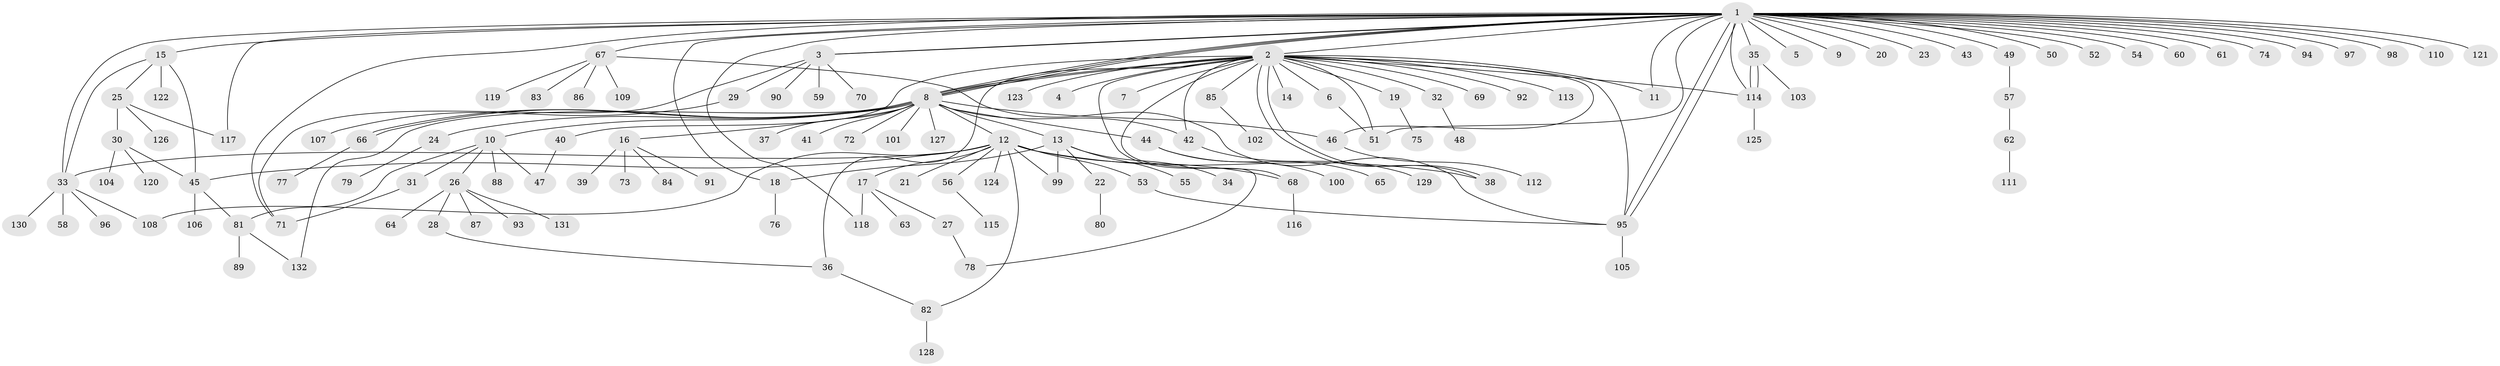 // coarse degree distribution, {10: 0.025, 13: 0.025, 3: 0.1, 5: 0.075, 6: 0.025, 12: 0.025, 8: 0.025, 4: 0.1, 2: 0.3, 1: 0.3}
// Generated by graph-tools (version 1.1) at 2025/50/03/04/25 22:50:20]
// undirected, 132 vertices, 169 edges
graph export_dot {
  node [color=gray90,style=filled];
  1;
  2;
  3;
  4;
  5;
  6;
  7;
  8;
  9;
  10;
  11;
  12;
  13;
  14;
  15;
  16;
  17;
  18;
  19;
  20;
  21;
  22;
  23;
  24;
  25;
  26;
  27;
  28;
  29;
  30;
  31;
  32;
  33;
  34;
  35;
  36;
  37;
  38;
  39;
  40;
  41;
  42;
  43;
  44;
  45;
  46;
  47;
  48;
  49;
  50;
  51;
  52;
  53;
  54;
  55;
  56;
  57;
  58;
  59;
  60;
  61;
  62;
  63;
  64;
  65;
  66;
  67;
  68;
  69;
  70;
  71;
  72;
  73;
  74;
  75;
  76;
  77;
  78;
  79;
  80;
  81;
  82;
  83;
  84;
  85;
  86;
  87;
  88;
  89;
  90;
  91;
  92;
  93;
  94;
  95;
  96;
  97;
  98;
  99;
  100;
  101;
  102;
  103;
  104;
  105;
  106;
  107;
  108;
  109;
  110;
  111;
  112;
  113;
  114;
  115;
  116;
  117;
  118;
  119;
  120;
  121;
  122;
  123;
  124;
  125;
  126;
  127;
  128;
  129;
  130;
  131;
  132;
  1 -- 2;
  1 -- 3;
  1 -- 3;
  1 -- 5;
  1 -- 8;
  1 -- 8;
  1 -- 8;
  1 -- 9;
  1 -- 11;
  1 -- 15;
  1 -- 18;
  1 -- 20;
  1 -- 23;
  1 -- 33;
  1 -- 35;
  1 -- 43;
  1 -- 49;
  1 -- 50;
  1 -- 51;
  1 -- 52;
  1 -- 54;
  1 -- 60;
  1 -- 61;
  1 -- 67;
  1 -- 71;
  1 -- 74;
  1 -- 94;
  1 -- 95;
  1 -- 95;
  1 -- 97;
  1 -- 98;
  1 -- 110;
  1 -- 114;
  1 -- 117;
  1 -- 118;
  1 -- 121;
  2 -- 4;
  2 -- 6;
  2 -- 7;
  2 -- 8;
  2 -- 8;
  2 -- 11;
  2 -- 14;
  2 -- 19;
  2 -- 32;
  2 -- 36;
  2 -- 38;
  2 -- 38;
  2 -- 40;
  2 -- 42;
  2 -- 46;
  2 -- 51;
  2 -- 68;
  2 -- 69;
  2 -- 78;
  2 -- 85;
  2 -- 92;
  2 -- 95;
  2 -- 113;
  2 -- 114;
  2 -- 123;
  3 -- 29;
  3 -- 59;
  3 -- 70;
  3 -- 71;
  3 -- 90;
  6 -- 51;
  8 -- 10;
  8 -- 12;
  8 -- 13;
  8 -- 16;
  8 -- 24;
  8 -- 37;
  8 -- 41;
  8 -- 42;
  8 -- 44;
  8 -- 46;
  8 -- 66;
  8 -- 66;
  8 -- 72;
  8 -- 101;
  8 -- 127;
  8 -- 132;
  10 -- 26;
  10 -- 31;
  10 -- 47;
  10 -- 81;
  10 -- 88;
  12 -- 17;
  12 -- 21;
  12 -- 33;
  12 -- 38;
  12 -- 45;
  12 -- 53;
  12 -- 56;
  12 -- 68;
  12 -- 82;
  12 -- 99;
  12 -- 108;
  12 -- 124;
  13 -- 18;
  13 -- 22;
  13 -- 34;
  13 -- 55;
  13 -- 99;
  15 -- 25;
  15 -- 33;
  15 -- 45;
  15 -- 122;
  16 -- 39;
  16 -- 73;
  16 -- 84;
  16 -- 91;
  17 -- 27;
  17 -- 63;
  17 -- 118;
  18 -- 76;
  19 -- 75;
  22 -- 80;
  24 -- 79;
  25 -- 30;
  25 -- 117;
  25 -- 126;
  26 -- 28;
  26 -- 64;
  26 -- 87;
  26 -- 93;
  26 -- 131;
  27 -- 78;
  28 -- 36;
  29 -- 107;
  30 -- 45;
  30 -- 104;
  30 -- 120;
  31 -- 71;
  32 -- 48;
  33 -- 58;
  33 -- 96;
  33 -- 108;
  33 -- 130;
  35 -- 103;
  35 -- 114;
  35 -- 114;
  36 -- 82;
  40 -- 47;
  42 -- 129;
  44 -- 65;
  44 -- 100;
  45 -- 81;
  45 -- 106;
  46 -- 112;
  49 -- 57;
  53 -- 95;
  56 -- 115;
  57 -- 62;
  62 -- 111;
  66 -- 77;
  67 -- 83;
  67 -- 86;
  67 -- 95;
  67 -- 109;
  67 -- 119;
  68 -- 116;
  81 -- 89;
  81 -- 132;
  82 -- 128;
  85 -- 102;
  95 -- 105;
  114 -- 125;
}
